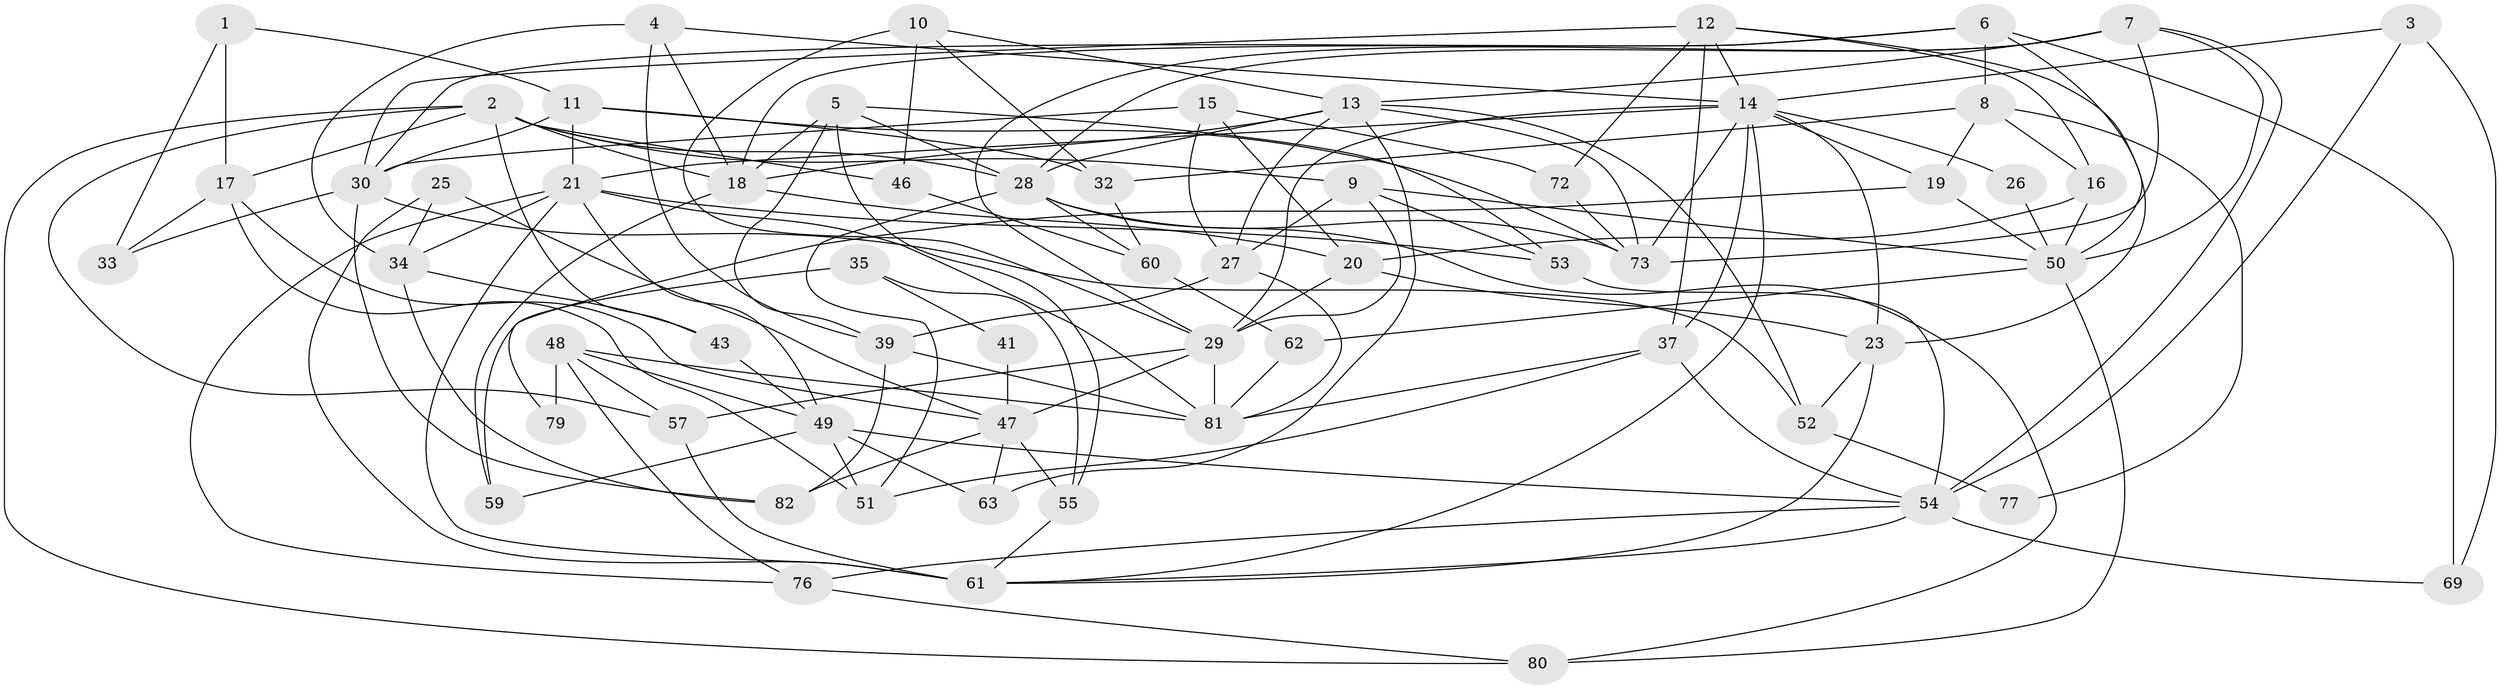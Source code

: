 // Generated by graph-tools (version 1.1) at 2025/52/02/27/25 19:52:01]
// undirected, 61 vertices, 148 edges
graph export_dot {
graph [start="1"]
  node [color=gray90,style=filled];
  1;
  2 [super="+24"];
  3;
  4;
  5 [super="+45"];
  6 [super="+22"];
  7;
  8;
  9;
  10 [super="+71"];
  11;
  12 [super="+31"];
  13 [super="+86"];
  14 [super="+40"];
  15 [super="+42"];
  16 [super="+67"];
  17 [super="+44"];
  18 [super="+70"];
  19;
  20 [super="+36"];
  21 [super="+38"];
  23;
  25;
  26;
  27;
  28 [super="+85"];
  29 [super="+56"];
  30 [super="+88"];
  32;
  33;
  34;
  35;
  37 [super="+75"];
  39 [super="+65"];
  41;
  43;
  46;
  47 [super="+78"];
  48 [super="+58"];
  49 [super="+68"];
  50 [super="+66"];
  51;
  52;
  53;
  54 [super="+74"];
  55;
  57;
  59;
  60 [super="+64"];
  61 [super="+87"];
  62;
  63;
  69;
  72;
  73 [super="+84"];
  76;
  77;
  79;
  80;
  81 [super="+83"];
  82;
  1 -- 11;
  1 -- 33;
  1 -- 17;
  2 -- 80;
  2 -- 9;
  2 -- 43;
  2 -- 57;
  2 -- 18;
  2 -- 46;
  2 -- 17;
  2 -- 28;
  3 -- 69;
  3 -- 54;
  3 -- 14;
  4 -- 34;
  4 -- 18;
  4 -- 14;
  4 -- 39;
  5 -- 53;
  5 -- 18;
  5 -- 55;
  5 -- 39;
  5 -- 28;
  6 -- 18;
  6 -- 8;
  6 -- 69;
  6 -- 30;
  6 -- 50;
  7 -- 73;
  7 -- 28;
  7 -- 29;
  7 -- 54;
  7 -- 50;
  7 -- 13;
  8 -- 19;
  8 -- 32;
  8 -- 77;
  8 -- 16;
  9 -- 53;
  9 -- 27;
  9 -- 50;
  9 -- 29;
  10 -- 29;
  10 -- 32;
  10 -- 13;
  10 -- 46;
  11 -- 73;
  11 -- 21;
  11 -- 32;
  11 -- 30;
  12 -- 72;
  12 -- 23;
  12 -- 16;
  12 -- 30;
  12 -- 37;
  12 -- 14;
  13 -- 28;
  13 -- 18;
  13 -- 63;
  13 -- 73;
  13 -- 27;
  13 -- 52;
  14 -- 21;
  14 -- 23;
  14 -- 26;
  14 -- 29;
  14 -- 19;
  14 -- 61;
  14 -- 73;
  14 -- 37;
  15 -- 72;
  15 -- 20;
  15 -- 27;
  15 -- 30;
  16 -- 50;
  16 -- 20;
  17 -- 47;
  17 -- 33;
  17 -- 51;
  18 -- 20;
  18 -- 59;
  19 -- 50;
  19 -- 79;
  20 -- 29;
  20 -- 23;
  21 -- 61 [weight=2];
  21 -- 53;
  21 -- 76;
  21 -- 34;
  21 -- 49;
  21 -- 81;
  23 -- 61;
  23 -- 52;
  25 -- 34;
  25 -- 47;
  25 -- 61;
  26 -- 50;
  27 -- 39;
  27 -- 81;
  28 -- 51;
  28 -- 80;
  28 -- 60;
  28 -- 73;
  29 -- 47;
  29 -- 81;
  29 -- 57;
  30 -- 52;
  30 -- 82;
  30 -- 33;
  32 -- 60;
  34 -- 43;
  34 -- 82;
  35 -- 59;
  35 -- 55;
  35 -- 41;
  37 -- 54;
  37 -- 51;
  37 -- 81;
  39 -- 82;
  39 -- 81;
  41 -- 47;
  43 -- 49;
  46 -- 60;
  47 -- 82;
  47 -- 55;
  47 -- 63;
  48 -- 49;
  48 -- 79;
  48 -- 57;
  48 -- 76;
  48 -- 81;
  49 -- 54;
  49 -- 59;
  49 -- 51;
  49 -- 63;
  50 -- 62;
  50 -- 80;
  52 -- 77;
  53 -- 54;
  54 -- 76;
  54 -- 69;
  54 -- 61;
  55 -- 61;
  57 -- 61;
  60 -- 62;
  62 -- 81;
  72 -- 73;
  76 -- 80;
}

